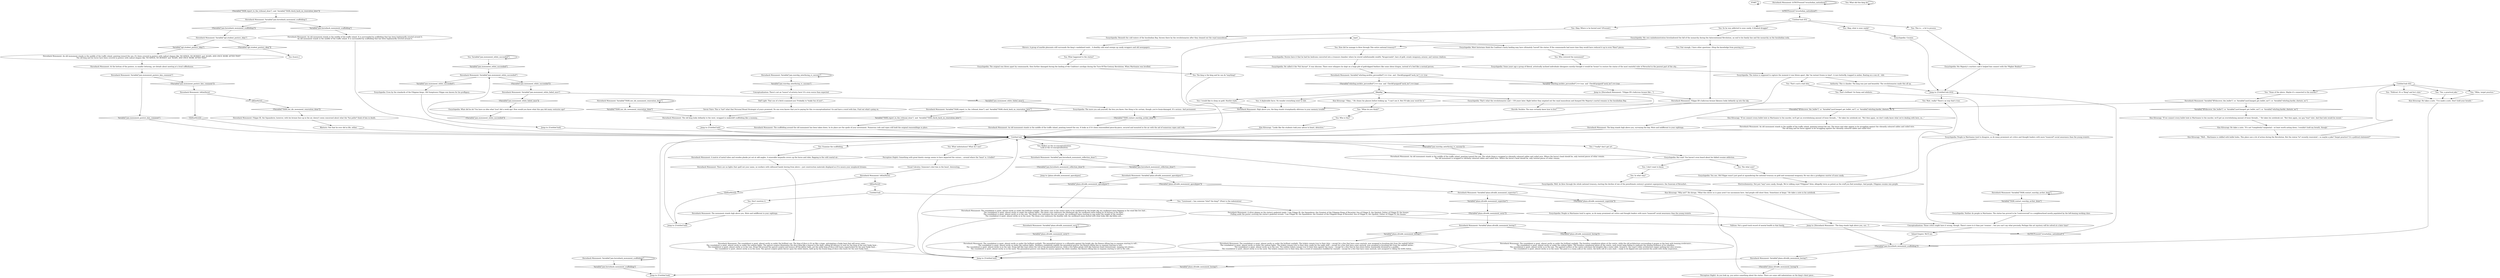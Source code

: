 # JAM / HORSEBACK MONUMENT
# On the traffic island in the jam, an old monument of Filippe III The Squanderer pointing towards an unknown location in the sea. The chest region seems to have suffered chip damage.
# ==================================================
digraph G {
	  0 [label="START"];
	  1 [label="input"];
	  2 [label="You: What did this king do?"];
	  3 [label="You: Variable[\"jam.monument_white_succeeded\"]"];
	  4 [label="Variable[\"jam.monument_white_succeeded\"]", shape=diamond];
	  5 [label="!(Variable[\"jam.monument_white_succeeded\"])", shape=diamond];
	  6 [label="Horseback Monument: High above you, the king stands triumphantly oblivious to your memory trouble."];
	  7 [label="Encyclopedia: But wait! You haven't even heard about his fabled cocaine addiction."];
	  8 [label="Encyclopedia: Neither do people in Martinaise. The statue has proved to be *controversial* in a neighbourhood mostly populated by the left-leaning working class."];
	  9 [label="Horseback Monument: Variable[\"jam.warship_interfacing_rc_success\"]"];
	  10 [label="Variable[\"jam.warship_interfacing_rc_success\"]", shape=diamond];
	  11 [label="!(Variable[\"jam.warship_interfacing_rc_success\"])", shape=diamond];
	  12 [label="You: Who is this?"];
	  13 [label="Kim Kitsuragi: \"Well... Martinaise is riddled with bullet holes. This place saw a lot of action during the Revolution. But the statue *is* recently renovated -- so maybe a joke? Target practice? Or a political statement?\""];
	  14 [label="Inland Empire: We'll see."];
	  15 [label="Horseback Monument: Filippe III, the Squanderer, however, with his bronze face up in the air, doesn't seem concerned about what the *hoi polloi* think of him in death."];
	  16 [label="Conceptualization: There's not an *ounce* of artistry here! It's even worse than expected."];
	  17 [label="Horseback Monument: An old monument stands in the middle of the traffic island, pointing toward the sea. The horse and rider appear to be struggling against the vibrantly coloured cables and coiled wire.\nThe old king and his horse appear to be struggling against the vibrantly coloured cables and coiled wire. "];
	  18 [label="Kim Kitsuragi: He takes a note. \"I've made a note. Don't hold your breath.\""];
	  19 [label="Kim Kitsuragi: \"Why not?\" He shrugs. \"What this shows us is guns aren't too uncommon here. And people still shoot them. Sometimes at kings.\" He takes a note in his notebook."];
	  20 [label="Encyclopedia: His own maladministration foreshadowed the fall of the monarchy during the Antecentennial Revolution, an end to his family line and the monarchy on the Insulindian isola."];
	  21 [label="Encyclopedia: That's what the revolutionaries said -- 150 years later. Right before they emptied out the royal mausoleum and dumped His Majesty's mortal remains in the Insulindian Bay."];
	  22 [label="You: Wait, really? There's no way that's true."];
	  23 [label="Untitled hub (03)"];
	  24 [label="Authority: This is slander. The king was just and beautiful. The revolutionaries made this all up."];
	  25 [label="You: I *really* don't get art."];
	  26 [label="You: [Leave.]"];
	  27 [label="Horseback Monument: Variable[\"TASK.contact_warship_archer_done\"]"];
	  28 [label="Variable[\"TASK.contact_warship_archer_done\"]", shape=diamond];
	  29 [label="!(Variable[\"TASK.contact_warship_archer_done\"])", shape=diamond];
	  30 [label="Jump to: [Untitled hub]"];
	  31 [label="You: In what way?"];
	  32 [label="Jump to: [Horseback Monument: \"Filippe III's ludicrous bronze like...\"]"];
	  33 [label="Horrific Necktie: The man certainly knew how to live!"];
	  34 [label="Horseback Monument: IsTHCPresent(\"revacholian_nationhood\")"];
	  35 [label="IsTHCPresent(\"revacholian_nationhood\")", shape=diamond];
	  36 [label="!(IsTHCPresent(\"revacholian_nationhood\"))", shape=diamond];
	  37 [label="Horseback Monument: Variable[\"jam.horseback_monument_scaffolding\"]"];
	  38 [label="Variable[\"jam.horseback_monument_scaffolding\"]", shape=diamond];
	  39 [label="!(Variable[\"jam.horseback_monument_scaffolding\"])", shape=diamond];
	  40 [label="Horseback Monument: The king stands high above you, surveying the bay. Mute and indifferent to your sightings."];
	  41 [label="You: That's brilliant! So funny and nihilistic."];
	  42 [label="Encyclopedia: People in Martinaise tend to agree, as do many prominent art critics and thought leaders with more *nuanced* social awareness than the young ironists."];
	  43 [label="Horseback Monument: Variable[\"plaza.ultralib_monument_sorry\"]"];
	  44 [label="Variable[\"plaza.ultralib_monument_sorry\"]", shape=diamond];
	  45 [label="!(Variable[\"plaza.ultralib_monument_sorry\"])", shape=diamond];
	  46 [label="Horseback Monument: The roundabout is quiet, almost eerily so under the brilliant sun. The king of disco is lit up like a stage, anticipating a funky beat that will never come...\nThe roundabout is quiet, almost eerily so under the sodium lights. The apricot sceptre illuminates the disco king like a beacon in the dark, calling all dancers to wait for the drop of the next funky beat...\nThe roundabout is quiet, almost eerily so in the rain. Drops fall around the apricot sceptre and bounce off the glitter balls, yet the noble king of disco still hunts unperturbed for the next funky beat...\nThe roundabout is quiet, almost eerily so in the snow. The apricot sceptre glows fiercer upon the white sheets, held up by the frozen king of disco who hunts for the next funky beat..."];
	  47 [label="Horseback Monument: Variable[\"TASK.see_ids_monument_renovation_done\"]"];
	  48 [label="Variable[\"TASK.see_ids_monument_renovation_done\"]", shape=diamond];
	  49 [label="!(Variable[\"TASK.see_ids_monument_renovation_done\"])", shape=diamond];
	  50 [label="Kim Kitsuragi: \"Looks like the students took your advice to heart, detective.\""];
	  51 [label="Horseback Monument: A silver plaque on the statue's pedestal reads: 'I am Filippe III, the Squanderer, the Greatest of the Filippian Kings of Revachol; Son of Filippe II, the Opulent; Father of Filippe IV, the Insane.'\nPulling aside the poster covering the statue's pedestal reveals: 'I am Filippe III, the Squanderer, the Greatest of the Filippian Kings of Revachol; Son of Filippe II, the Opulent; Father of Filippe IV, the Insane.'"];
	  52 [label="Kim Kitsuragi: \"Okay...\" He cleans his glasses before looking up. \"I can't see it. But I'll take your word for it.\""];
	  53 [label="You: The king is the king and he can do *anything*."];
	  54 [label="Encyclopedia: Most historians think the Coalition's hasty landing may have ultimately *saved* the statue: If the communards had more time they would have reduced it up to even *finer* pieces."];
	  55 [label="Horseback Monument: Variable[\"TASK.report_to_the_tribunal_done\"]  and  Variable[\"TASK.check_back_on_renovation_later\"]"];
	  56 [label="Variable[\"TASK.report_to_the_tribunal_done\"]  and  Variable[\"TASK.check_back_on_renovation_later\"]", shape=diamond];
	  57 [label="!(Variable[\"TASK.report_to_the_tribunal_done\"]  and  Variable[\"TASK.check_back_on_renovation_later\"])", shape=diamond];
	  58 [label="Horseback Monument: At the bottom of the posters, in smaller lettering, are details about meeting at a local coffeehouse."];
	  59 [label="Horseback Monument: An old monument stands in the middle of the traffic island, pointing toward the sea. The whole thing is wrapped in vibrantly coloured cables and coiled wire. Where the horse's head should be, only twisted pieces of rebar remain.\nThe old monument is wrapped in vibrantly coloured cables and coiled wire. Where the horse's head should be, only twisted pieces of rebar remain."];
	  60 [label="Horseback Monument: There are no lights that spell out your name, no workers with calloused hands leering from above -- just construction materials displayed as if to mourn your misplaced dreams."];
	  61 [label="Encyclopedia: Some years ago a group of liberal, artistically inclined individuals (designers mostly) thought it would be *ironic* to restore the statue of the most wasteful ruler of Revachol in the poorest part of the city..."];
	  62 [label="Rhetoric: Not that he ever did in life, either."];
	  63 [label="You: Examine the scaffolding."];
	  64 [label="Horseback Monument: Variable[\"jam.horseback_monument_reflection_done\"]"];
	  65 [label="Variable[\"jam.horseback_monument_reflection_done\"]", shape=diamond];
	  66 [label="!(Variable[\"jam.horseback_monument_reflection_done\"])", shape=diamond];
	  67 [label="Jump to: [Untitled hub]"];
	  68 [label="Horseback Monument: IsKimHere()"];
	  69 [label="IsKimHere()", shape=diamond];
	  70 [label="!(IsKimHere())", shape=diamond];
	  71 [label="You: Okay. Where is he buried now? (Proceed.)"];
	  72 [label="Jump to: [plaza.ultralib_monument_apocalypse]"];
	  73 [label="Horseback Monument: An old monument stands in the middle of the traffic island. It is surrounded by scaffolding that has been haphazardly erected around it.\nAn old monument stands in the middle of the traffic island. It is surrounded by scaffolding that has been haphazardly erected around it."];
	  74 [label="Encyclopedia: His Majesty's courtiers said it helped him connect with the *Higher Realms*."];
	  75 [label="Electrochemistry: Not just *any* nose candy, though. We're talking royal *Filippian* blow, allegedly twice as potent as the stuff you find nowadays. And purple, Filippian cocaine was purple."];
	  76 [label="Encyclopedia: The original was blown apart by communards, then further damaged during the landing of the Coalition's airships during the Turn-Of-The-Century Revolution. When Martinaise was levelled."];
	  77 [label="Horseback Monument: Variable[\"plaza.ultralib_monument_boring\"]"];
	  78 [label="Variable[\"plaza.ultralib_monument_boring\"]", shape=diamond];
	  79 [label="!(Variable[\"plaza.ultralib_monument_boring\"])", shape=diamond];
	  80 [label="Horseback Monument: The roundabout is quiet, almost eerily so under the brilliant sunlight. The doom crier in the centre waits to be swallowed by the bright sky, his cardboard omen flapping in the wind like live bait...\nThe roundabout is quiet, almost eerily so under the sodium lights. The doom crier embraces the blackened sky, his cardboard omen hiding its ill fortune in the dark...\nThe roundabout is quiet, almost eerily so in the rain. The doom crier welcomes the wet erosion, his cardboard omen starting to sag under the weight of the weather...\nThe roundabout is quiet, almost eerily so in the snow. The doom crier embraces the deathly cold, his cardboard omen dusted with what looks like sky-fallen ash..."];
	  81 [label="Horseback Monument: The roundabout is quiet, almost eerily so under the brilliant sunlight. The formless complexion glows at the centre, while the old architecture surrounding it groans in the heat with looming irrelevance...\nThe roundabout is quiet, almost eerily so under the sodium lights. The formless complexion glows at the centre, each street lamp failing to replicate the shining brilliance of its rebellion...\nThe roundabout is quiet, almost eerily so in the rain. The painted surface at the centre welcomes the droplets like a water slide. Around it, the coast's older architecture enjoys nothing but slow erosion...\nThe roundabout is quiet, almost eerily so in the snow. The paint is a runny yolk at the centre, the birth cell of a new style -- ready to be dipped into and nourish the youth with sticky inspiration..."];
	  82 [label="You: \"Lieutenant -- has someone *shot* the king?\" (Point to the indentation)"];
	  83 [label="You: Don't mention it."];
	  84 [label="Untitled hub (02)"];
	  85 [label="You: So he was addicted to nose candy. A bloated druggie?"];
	  86 [label="Untitled hub"];
	  87 [label="Horseback Monument: Variable[\"plaza.ultralib_monument_boring\"]"];
	  88 [label="Variable[\"plaza.ultralib_monument_boring\"]", shape=diamond];
	  89 [label="!(Variable[\"plaza.ultralib_monument_boring\"])", shape=diamond];
	  90 [label="Perception (Sight): Something with great kinetic energy seems to have impacted the cuirass... around where the 'heart' is. A bullet?"];
	  91 [label="You: \"What do you think?\""];
	  92 [label="Shivers: A group of marble pleurants still surrounds the king's vandalized tomb... A deathly cold wind sweeps up candy wrappers and old newspapers."];
	  93 [label="Encyclopedia: You see, Old Filippe wasn't just good at squandering the national treasury on gold and ceremonial weaponry. He was also a prodigious snorter of nose candy."];
	  94 [label="Encyclopedia: Cocaine."];
	  95 [label="Horseback Monument: The scaffolding around the old monument has been taken down. In its place are the spoils of your investment. Numerous rods and ropes still hold the original reassemblage in place."];
	  96 [label="Horseback Monument: Variable[\"plaza.ultralib_monument_apocalypse\"]"];
	  97 [label="Variable[\"plaza.ultralib_monument_apocalypse\"]", shape=diamond];
	  98 [label="!(Variable[\"plaza.ultralib_monument_apocalypse\"])", shape=diamond];
	  99 [label="Horseback Monument: Variable[\"jam.horseback_monument_scaffolding\"]"];
	  100 [label="Variable[\"jam.horseback_monument_scaffolding\"]", shape=diamond];
	  101 [label="!(Variable[\"jam.horseback_monument_scaffolding\"])", shape=diamond];
	  102 [label="Horseback Monument: The old king looks defiantly to the west, wrapped in makeshift scaffolding like a mummy..."];
	  103 [label="You: \"None of the above. Maybe it's connected to the murder?\""];
	  104 [label="Kim Kitsuragi: \"If we connect every bullet hole in Martinaise to the murder, we'll get an overwhelming amount of loose threads...\" He takes his notebook out. \"But then again, our guy *was* shot. And that hole would be recent.\""];
	  105 [label="Encyclopedia: Stories have it that he had his bedroom converted into a treasure chamber where he stored unfathomable wealth: *krugerrands*, bars of gold, ornate weaponry, armour, and various chalices."];
	  106 [label="Encyclopedia: He called it the *Sol Aurum*. It was obscene. There were whispers he slept on a huge pile of gold-dipped feathers like some obese dragon, instead of a bed like a normal person."];
	  107 [label="You: A deplorable farce. No wonder everything went to shit."];
	  108 [label="You: That's such a bad idea."];
	  109 [label="You: Who restored the monument?"];
	  110 [label="Horseback Monument: A matrix of metal tubes and wooden planks jut out at odd angles. A miserable tarpaulin covers up the horse and rider, flapping in the cold coastal air..."];
	  111 [label="Jump to: [Untitled hub]"];
	  112 [label="Jump to: [Untitled hub]"];
	  113 [label="Horseback Monument: An old monument stands in the middle of the traffic island, pointing toward the sea. It's been covered in posters with radical slogans like 'NO KINGS, NO BOSSES' and 'AGAIN, AND ONCE MORE AFTER THAT!'\nThe old king and his horse have been covered in posters with radical slogans like 'NO KINGS, NO BOSSES' and 'AGAIN, AND ONCE MORE AFTER THAT!' "];
	  114 [label="Horseback Monument: Variable[\"jam.monument_posters_kim_comment\"]"];
	  115 [label="Variable[\"jam.monument_posters_kim_comment\"]", shape=diamond];
	  116 [label="!(Variable[\"jam.monument_posters_kim_comment\"])", shape=diamond];
	  117 [label="Visual Calculus: Someone's shot him in the heart. Interesting."];
	  118 [label="Untitled hub"];
	  119 [label="Horseback Monument: Variable[\"XP.discover_the_bullet\"]  or  Variable[\"yard.hanged_got_bullet_out\"]  or  Variable[\"whirling.hardie_rhetoric_wc\"]"];
	  120 [label="Variable[\"XP.discover_the_bullet\"]  or  Variable[\"yard.hanged_got_bullet_out\"]  or  Variable[\"whirling.hardie_rhetoric_wc\"]", shape=diamond];
	  121 [label="!(Variable[\"XP.discover_the_bullet\"]  or  Variable[\"yard.hanged_got_bullet_out\"]  or  Variable[\"whirling.hardie_rhetoric_wc\"])", shape=diamond];
	  122 [label="Horseback Monument: Variable[\"jam.monument_white_failed_once\"]"];
	  123 [label="Variable[\"jam.monument_white_failed_once\"]", shape=diamond];
	  124 [label="!(Variable[\"jam.monument_white_failed_once\"])", shape=diamond];
	  125 [label="Encyclopedia: The more you ask yourself, the less you know. One thing is for certain, though: you're brain-damaged. It's serious. And permanent."];
	  126 [label="You: I don't want to know."];
	  127 [label="Savoir Faire: This is *not* what that Personal Brand Strategist of yours promised. No one even knows that you're paying for this re-conceptualization! Go and have a word with him. Find out what's going on."];
	  128 [label="Horseback Monument: An old monument stands in the middle of the traffic island, pointing toward the sea. It looks as if it's been reassembled piece-by-piece, secured and mounted in the air with the aid of numerous ropes and rods."];
	  129 [label="Jump to: [Horseback Monument: \"The king stands high above you, sur...\"]"];
	  130 [label="flikipfipi"];
	  131 [label="You: Fair enough, I have other questions. (Stop the knowledge from pouring in.)"];
	  132 [label="You: The what now?"];
	  133 [label="Jump to: [Untitled hub (03)]"];
	  134 [label="Encyclopedia: The statue is supposed to capture the moment it was blown apart, like *an instant frozen in time*. A rare butterfly, trapped in amber, floating on a sea of... shit."];
	  135 [label="Horseback Monument: The roundabout is quiet, almost eerily so under the brilliant sunlight. The penumbral griever is a silhouette against the bright sky, the flowers lifting him in requiem starting to wilt...\nThe roundabout is quiet, almost eerily so under the sodium lights. Darkness completely engulfs the penumbral griever, the flowers lifting him in requiem starting to wilt...\nThe roundabout is quiet, almost eerily so in the rain. Drops fall like tears down the veil of the penumbral griever, while a few fallen petals drift like funerary boats downstream, weeping into drains...\nThe roundabout is quiet, almost eerily so in the snow. The penumbral griever cuts black its misery against the white weather, the flowers lifting him in requiem starting to wilt in the cold..."];
	  136 [label="Horseback Monument: The monument stands high above you. Mute and indifferent to your sightings."];
	  137 [label="You: \"Mhm, target practice.\""];
	  138 [label="Kim Kitsuragi: He takes a note. \"It's not *completely* tangential -- at least worth noting down. I wouldn't hold my breath, though.\""];
	  139 [label="Kim Kitsuragi: \"If we connect every bullet hole in Martinaise to the murder, we'll get an overwhelming amount of loose threads...\" He takes his notebook out. \"But then again, we don't really know what we're dealing with here, so...\""];
	  140 [label="Horseback Monument: Variable[\"whirling.necktie_personified\"] == true  and  CheckEquipped(\"neck_tie\") == true"];
	  141 [label="Variable[\"whirling.necktie_personified\"] == true  and  CheckEquipped(\"neck_tie\") == true", shape=diamond];
	  142 [label="!(Variable[\"whirling.necktie_personified\"] == true  and  CheckEquipped(\"neck_tie\") == true)", shape=diamond];
	  143 [label="You: This is... a lot to process."];
	  144 [label="You: I would like to sleep on gold. Hustler-style."];
	  145 [label="You: What indentations? What do I see?"];
	  146 [label="Encyclopedia: Well, he blew through the whole national treasury, starting the decline of one of the penultimate century's greatest superpowers: the Suzerain of Revachol..."];
	  147 [label="You: How did he manage to blow through *the entire national treasury*?"];
	  148 [label="You: Reflect on the re-conceptualization.\nLook at the re-conceptualization."];
	  149 [label="You: \"Political. It's a *king* and he's shot.\""];
	  150 [label="Half Light: That son of a bitch scammed you! Probably to *make fun of you*..."];
	  151 [label="You: \"Yes, a practical joke.\""];
	  152 [label="Horseback Monument: Variable[\"jam.monument_white_succeeded\"]"];
	  153 [label="Variable[\"jam.monument_white_succeeded\"]", shape=diamond];
	  154 [label="!(Variable[\"jam.monument_white_succeeded\"])", shape=diamond];
	  155 [label="Encyclopedia: People in Martinaise tend to disagree, as do many prominent art critics and thought leaders with more *nuanced* social awareness than the young ironists."];
	  156 [label="Perception (Sight): As you look up, you notice something about the statue. There are some odd indentations on the king's chest piece..."];
	  157 [label="Horseback Monument: The roundabout is quiet, almost eerily so under the brilliant sunlight. The tickets remain true to their duty -- except for a few that have come unstuck, now assigned to brushing dirt from the asphalt below...\nThe roundabout is quiet, almost eerily so under the sodium lights. The tickets remain true to their duty, ready for the night shift -- except for a few that have come unstuck, now assigned to brushing dirt from the asphalt below...\nThe roundabout is quiet, almost eerily so in the rain. The sodden tickets remain true to their duty against the storm -- except for a few that lie face down below, honourably drowned in a puddle...\nThe roundabout is quiet, almost eerily so in the snow. The tickets remain true to their duty, like a crowd of commuters huddled for warmth -- except for a few that have come unstuck, now assigned to raking the drifts below..."];
	  158 [label="Horseback Monument: IsKimHere()"];
	  159 [label="IsKimHere()", shape=diamond];
	  160 [label="!(IsKimHere())", shape=diamond];
	  161 [label="Horseback Monument: Variable[\"apt.student_posters_okay\"]"];
	  162 [label="Variable[\"apt.student_posters_okay\"]", shape=diamond];
	  163 [label="!(Variable[\"apt.student_posters_okay\"])", shape=diamond];
	  164 [label="Conceptualization: Those critics might have it wrong, though. There's more to it than just 'ironism'... but you can't say what precisely. Perhaps this art mystery will be solved at a later time?"];
	  165 [label="Horseback Monument: Variable[\"plaza.ultralib_monument_superstar\"]"];
	  166 [label="Variable[\"plaza.ultralib_monument_superstar\"]", shape=diamond];
	  167 [label="!(Variable[\"plaza.ultralib_monument_superstar\"])", shape=diamond];
	  168 [label="Jump to: [Untitled hub]"];
	  169 [label="Volition: Not a good track record of mental health in that family."];
	  170 [label="Encyclopedia: Even by the standards of the Filippian kings, Old Sumptuous Filippe was known for his profligacy."];
	  171 [label="Encyclopedia: Beneath the cold waters of the Insulindian Bay, thrown there by the revolutionaries after they cleaned out the royal mausoleum."];
	  172 [label="Horseback Monument: Filippe III's ludicrous bronze likeness looks defiantly up into the sky."];
	  173 [label="You: Okay, what is nose candy?"];
	  174 [label="You: What happened to the statue?"];
	  175 [label="Encyclopedia: What did he do? You have no idea what *you* did a week ago! How would you know what this guy did many centuries ago?"];
	  0 -> 0
	  1 -> 54
	  2 -> 2
	  3 -> 3
	  3 -> 4
	  4 -> 152
	  5 -> 152
	  6 -> 29
	  7 -> 132
	  7 -> 126
	  8 -> 164
	  9 -> 9
	  9 -> 10
	  10 -> 16
	  11 -> 59
	  12 -> 50
	  13 -> 84
	  14 -> 39
	  15 -> 62
	  16 -> 150
	  17 -> 86
	  18 -> 39
	  19 -> 129
	  20 -> 147
	  20 -> 131
	  21 -> 33
	  22 -> 6
	  23 -> 85
	  23 -> 173
	  23 -> 71
	  23 -> 143
	  24 -> 133
	  25 -> 7
	  27 -> 27
	  27 -> 28
	  28 -> 8
	  29 -> 128
	  30 -> 86
	  31 -> 146
	  32 -> 172
	  33 -> 130
	  34 -> 34
	  34 -> 35
	  35 -> 23
	  36 -> 133
	  37 -> 37
	  37 -> 38
	  38 -> 168
	  39 -> 87
	  40 -> 86
	  41 -> 155
	  42 -> 164
	  43 -> 43
	  43 -> 44
	  44 -> 135
	  45 -> 77
	  46 -> 112
	  47 -> 48
	  47 -> 47
	  48 -> 102
	  49 -> 15
	  50 -> 86
	  51 -> 169
	  52 -> 91
	  53 -> 6
	  54 -> 109
	  55 -> 56
	  55 -> 55
	  56 -> 95
	  57 -> 99
	  58 -> 114
	  59 -> 86
	  60 -> 46
	  61 -> 134
	  62 -> 86
	  63 -> 110
	  64 -> 65
	  64 -> 66
	  65 -> 96
	  66 -> 72
	  67 -> 86
	  68 -> 69
	  68 -> 70
	  69 -> 118
	  70 -> 67
	  71 -> 171
	  73 -> 86
	  74 -> 133
	  75 -> 22
	  76 -> 53
	  77 -> 78
	  77 -> 79
	  78 -> 157
	  79 -> 81
	  80 -> 112
	  81 -> 112
	  82 -> 51
	  83 -> 136
	  84 -> 137
	  84 -> 103
	  84 -> 149
	  84 -> 151
	  85 -> 20
	  86 -> 1
	  86 -> 11
	  86 -> 145
	  86 -> 148
	  86 -> 25
	  86 -> 63
	  87 -> 88
	  87 -> 89
	  88 -> 168
	  89 -> 156
	  90 -> 117
	  91 -> 12
	  92 -> 174
	  93 -> 75
	  94 -> 133
	  95 -> 86
	  96 -> 97
	  96 -> 98
	  97 -> 80
	  98 -> 165
	  99 -> 100
	  99 -> 101
	  100 -> 73
	  101 -> 161
	  102 -> 111
	  103 -> 119
	  104 -> 138
	  105 -> 106
	  106 -> 140
	  107 -> 6
	  108 -> 41
	  109 -> 61
	  110 -> 60
	  111 -> 86
	  112 -> 86
	  113 -> 58
	  114 -> 115
	  114 -> 116
	  115 -> 86
	  116 -> 158
	  117 -> 68
	  118 -> 82
	  118 -> 83
	  119 -> 120
	  119 -> 121
	  120 -> 104
	  121 -> 139
	  122 -> 123
	  122 -> 124
	  123 -> 125
	  124 -> 175
	  125 -> 29
	  126 -> 31
	  127 -> 102
	  128 -> 86
	  129 -> 39
	  130 -> 144
	  130 -> 107
	  130 -> 52
	  130 -> 21
	  131 -> 172
	  132 -> 93
	  133 -> 22
	  134 -> 40
	  134 -> 24
	  134 -> 108
	  135 -> 112
	  136 -> 67
	  137 -> 18
	  138 -> 13
	  139 -> 17
	  140 -> 141
	  140 -> 142
	  141 -> 32
	  142 -> 130
	  143 -> 74
	  144 -> 6
	  145 -> 90
	  146 -> 19
	  147 -> 105
	  148 -> 64
	  149 -> 18
	  150 -> 127
	  151 -> 18
	  152 -> 153
	  152 -> 154
	  153 -> 170
	  154 -> 122
	  155 -> 164
	  156 -> 86
	  157 -> 112
	  158 -> 160
	  158 -> 159
	  159 -> 49
	  160 -> 86
	  161 -> 162
	  161 -> 163
	  162 -> 113
	  163 -> 26
	  164 -> 14
	  165 -> 166
	  165 -> 167
	  166 -> 45
	  167 -> 42
	  168 -> 86
	  169 -> 36
	  170 -> 30
	  171 -> 92
	  172 -> 86
	  173 -> 94
	  174 -> 76
	  175 -> 5
}

